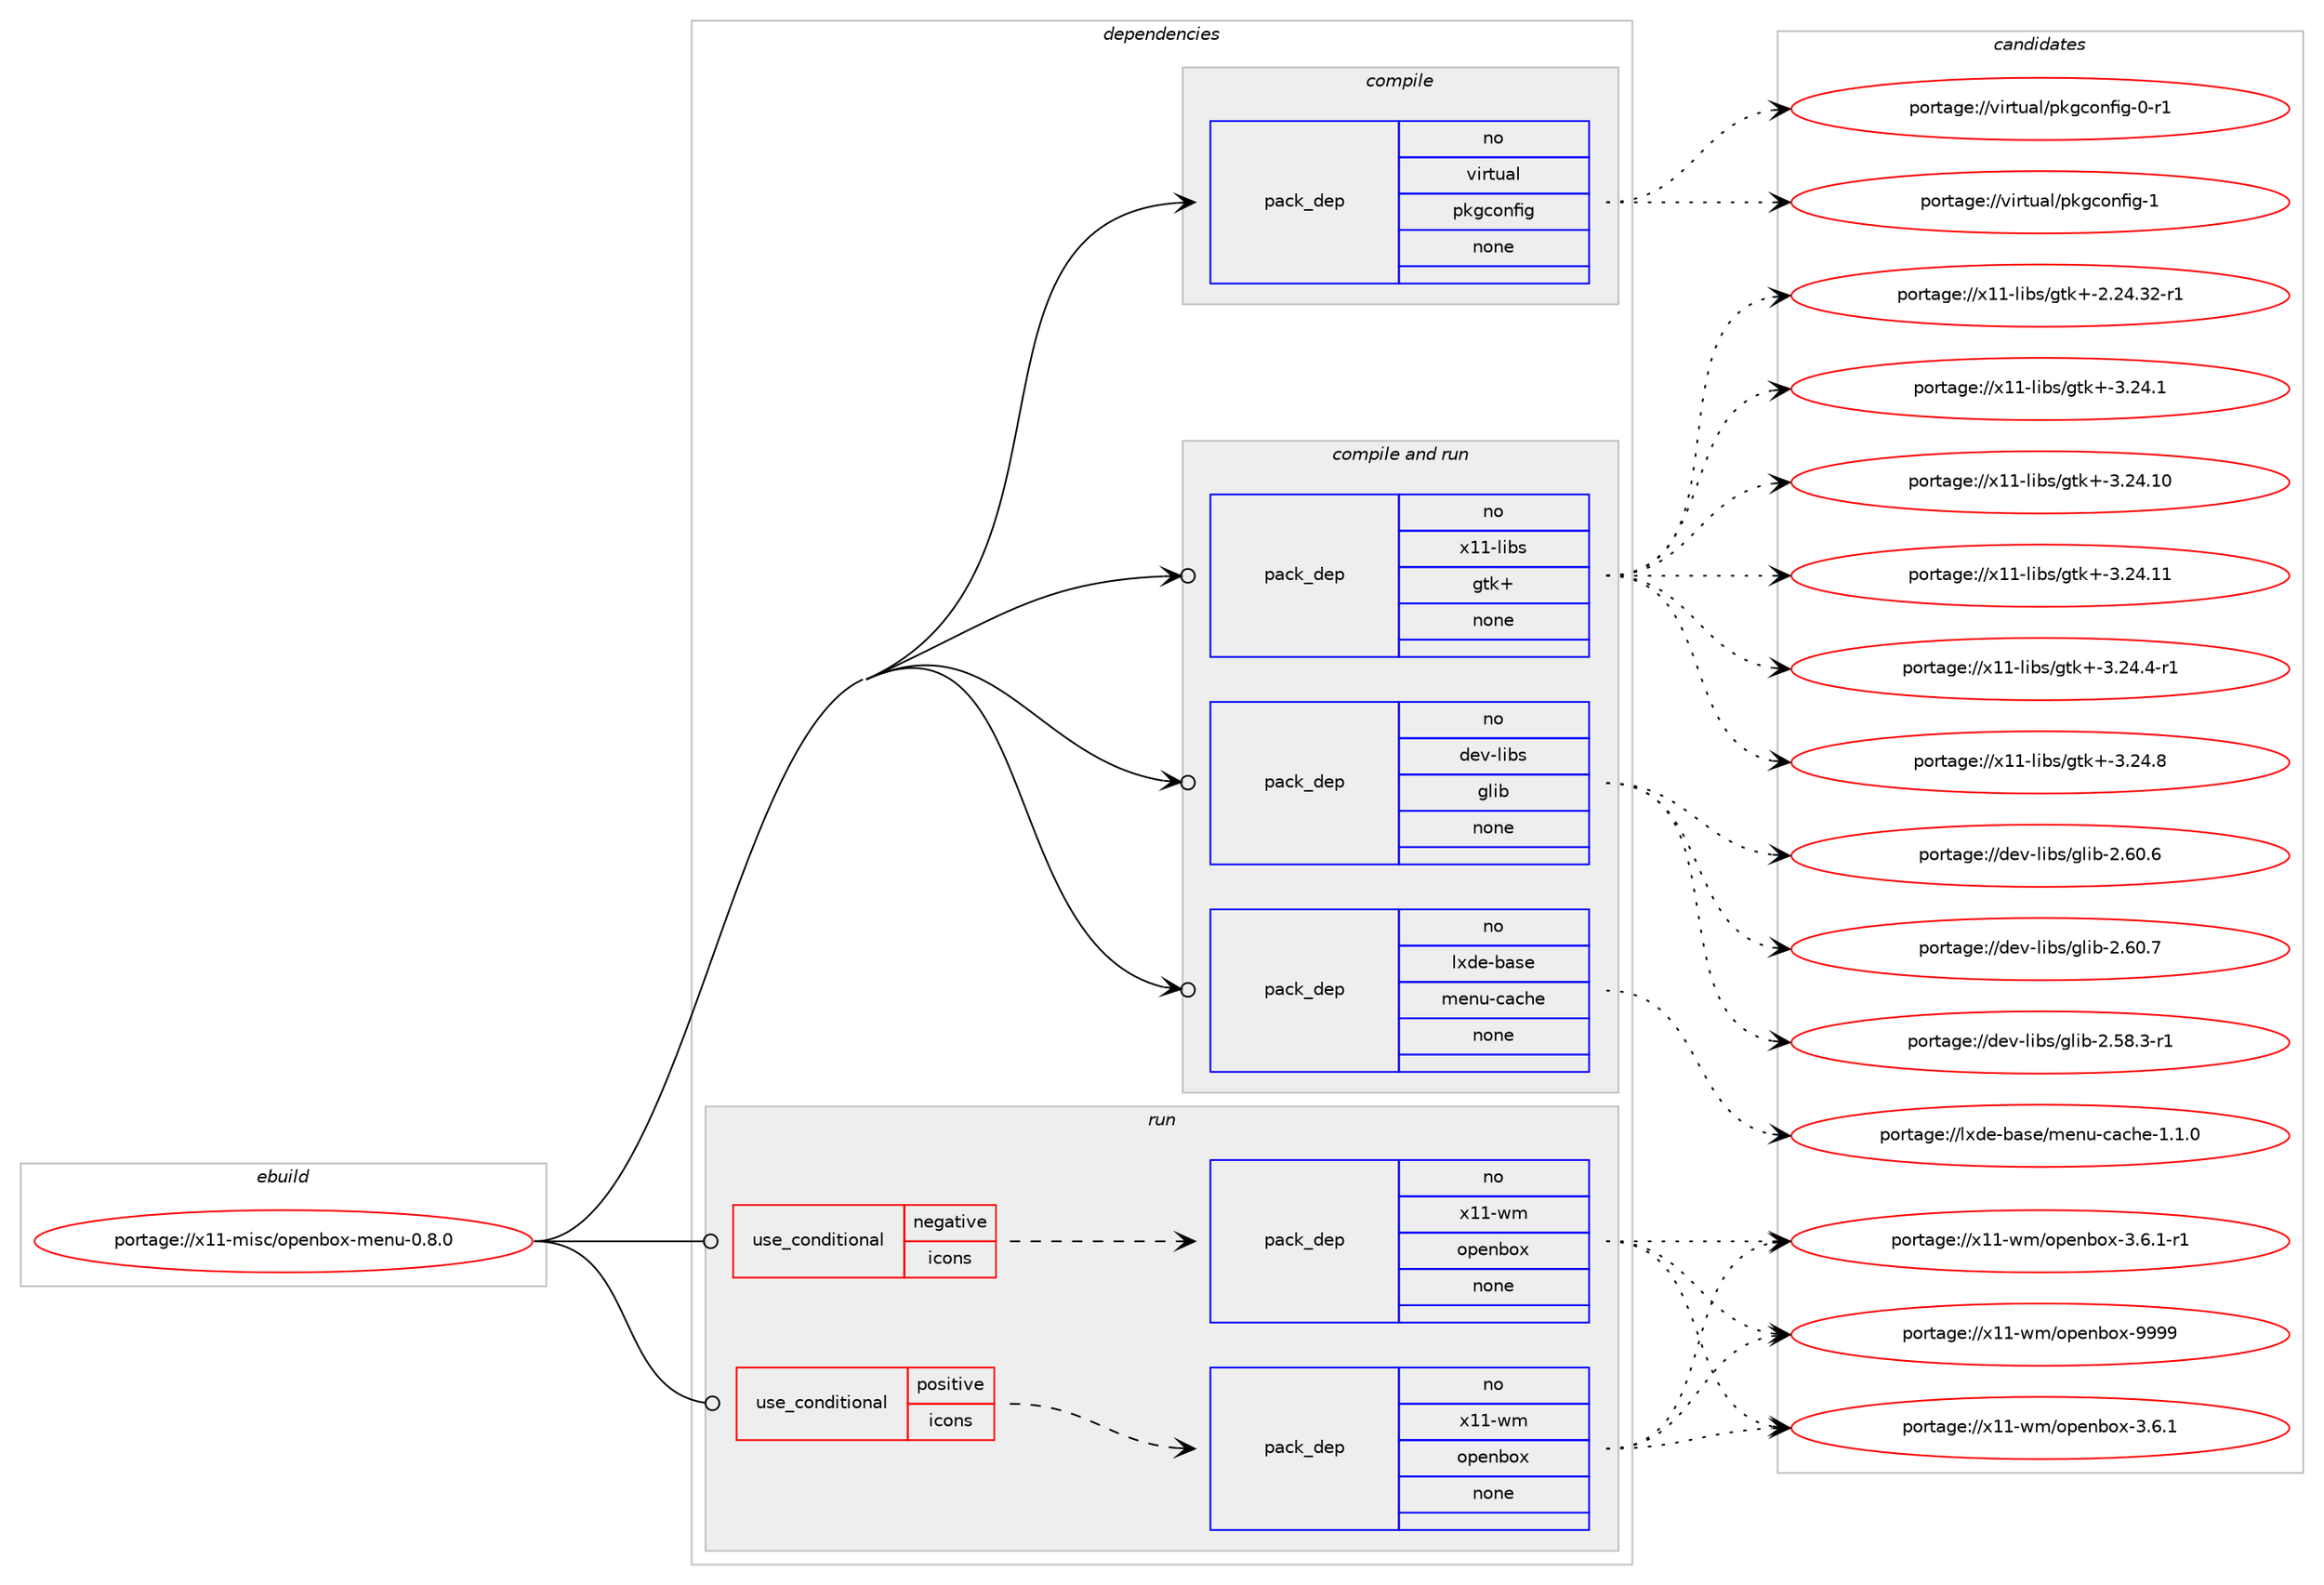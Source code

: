 digraph prolog {

# *************
# Graph options
# *************

newrank=true;
concentrate=true;
compound=true;
graph [rankdir=LR,fontname=Helvetica,fontsize=10,ranksep=1.5];#, ranksep=2.5, nodesep=0.2];
edge  [arrowhead=vee];
node  [fontname=Helvetica,fontsize=10];

# **********
# The ebuild
# **********

subgraph cluster_leftcol {
color=gray;
rank=same;
label=<<i>ebuild</i>>;
id [label="portage://x11-misc/openbox-menu-0.8.0", color=red, width=4, href="../x11-misc/openbox-menu-0.8.0.svg"];
}

# ****************
# The dependencies
# ****************

subgraph cluster_midcol {
color=gray;
label=<<i>dependencies</i>>;
subgraph cluster_compile {
fillcolor="#eeeeee";
style=filled;
label=<<i>compile</i>>;
subgraph pack336684 {
dependency453289 [label=<<TABLE BORDER="0" CELLBORDER="1" CELLSPACING="0" CELLPADDING="4" WIDTH="220"><TR><TD ROWSPAN="6" CELLPADDING="30">pack_dep</TD></TR><TR><TD WIDTH="110">no</TD></TR><TR><TD>virtual</TD></TR><TR><TD>pkgconfig</TD></TR><TR><TD>none</TD></TR><TR><TD></TD></TR></TABLE>>, shape=none, color=blue];
}
id:e -> dependency453289:w [weight=20,style="solid",arrowhead="vee"];
}
subgraph cluster_compileandrun {
fillcolor="#eeeeee";
style=filled;
label=<<i>compile and run</i>>;
subgraph pack336685 {
dependency453290 [label=<<TABLE BORDER="0" CELLBORDER="1" CELLSPACING="0" CELLPADDING="4" WIDTH="220"><TR><TD ROWSPAN="6" CELLPADDING="30">pack_dep</TD></TR><TR><TD WIDTH="110">no</TD></TR><TR><TD>dev-libs</TD></TR><TR><TD>glib</TD></TR><TR><TD>none</TD></TR><TR><TD></TD></TR></TABLE>>, shape=none, color=blue];
}
id:e -> dependency453290:w [weight=20,style="solid",arrowhead="odotvee"];
subgraph pack336686 {
dependency453291 [label=<<TABLE BORDER="0" CELLBORDER="1" CELLSPACING="0" CELLPADDING="4" WIDTH="220"><TR><TD ROWSPAN="6" CELLPADDING="30">pack_dep</TD></TR><TR><TD WIDTH="110">no</TD></TR><TR><TD>lxde-base</TD></TR><TR><TD>menu-cache</TD></TR><TR><TD>none</TD></TR><TR><TD></TD></TR></TABLE>>, shape=none, color=blue];
}
id:e -> dependency453291:w [weight=20,style="solid",arrowhead="odotvee"];
subgraph pack336687 {
dependency453292 [label=<<TABLE BORDER="0" CELLBORDER="1" CELLSPACING="0" CELLPADDING="4" WIDTH="220"><TR><TD ROWSPAN="6" CELLPADDING="30">pack_dep</TD></TR><TR><TD WIDTH="110">no</TD></TR><TR><TD>x11-libs</TD></TR><TR><TD>gtk+</TD></TR><TR><TD>none</TD></TR><TR><TD></TD></TR></TABLE>>, shape=none, color=blue];
}
id:e -> dependency453292:w [weight=20,style="solid",arrowhead="odotvee"];
}
subgraph cluster_run {
fillcolor="#eeeeee";
style=filled;
label=<<i>run</i>>;
subgraph cond108431 {
dependency453293 [label=<<TABLE BORDER="0" CELLBORDER="1" CELLSPACING="0" CELLPADDING="4"><TR><TD ROWSPAN="3" CELLPADDING="10">use_conditional</TD></TR><TR><TD>negative</TD></TR><TR><TD>icons</TD></TR></TABLE>>, shape=none, color=red];
subgraph pack336688 {
dependency453294 [label=<<TABLE BORDER="0" CELLBORDER="1" CELLSPACING="0" CELLPADDING="4" WIDTH="220"><TR><TD ROWSPAN="6" CELLPADDING="30">pack_dep</TD></TR><TR><TD WIDTH="110">no</TD></TR><TR><TD>x11-wm</TD></TR><TR><TD>openbox</TD></TR><TR><TD>none</TD></TR><TR><TD></TD></TR></TABLE>>, shape=none, color=blue];
}
dependency453293:e -> dependency453294:w [weight=20,style="dashed",arrowhead="vee"];
}
id:e -> dependency453293:w [weight=20,style="solid",arrowhead="odot"];
subgraph cond108432 {
dependency453295 [label=<<TABLE BORDER="0" CELLBORDER="1" CELLSPACING="0" CELLPADDING="4"><TR><TD ROWSPAN="3" CELLPADDING="10">use_conditional</TD></TR><TR><TD>positive</TD></TR><TR><TD>icons</TD></TR></TABLE>>, shape=none, color=red];
subgraph pack336689 {
dependency453296 [label=<<TABLE BORDER="0" CELLBORDER="1" CELLSPACING="0" CELLPADDING="4" WIDTH="220"><TR><TD ROWSPAN="6" CELLPADDING="30">pack_dep</TD></TR><TR><TD WIDTH="110">no</TD></TR><TR><TD>x11-wm</TD></TR><TR><TD>openbox</TD></TR><TR><TD>none</TD></TR><TR><TD></TD></TR></TABLE>>, shape=none, color=blue];
}
dependency453295:e -> dependency453296:w [weight=20,style="dashed",arrowhead="vee"];
}
id:e -> dependency453295:w [weight=20,style="solid",arrowhead="odot"];
}
}

# **************
# The candidates
# **************

subgraph cluster_choices {
rank=same;
color=gray;
label=<<i>candidates</i>>;

subgraph choice336684 {
color=black;
nodesep=1;
choiceportage11810511411611797108471121071039911111010210510345484511449 [label="portage://virtual/pkgconfig-0-r1", color=red, width=4,href="../virtual/pkgconfig-0-r1.svg"];
choiceportage1181051141161179710847112107103991111101021051034549 [label="portage://virtual/pkgconfig-1", color=red, width=4,href="../virtual/pkgconfig-1.svg"];
dependency453289:e -> choiceportage11810511411611797108471121071039911111010210510345484511449:w [style=dotted,weight="100"];
dependency453289:e -> choiceportage1181051141161179710847112107103991111101021051034549:w [style=dotted,weight="100"];
}
subgraph choice336685 {
color=black;
nodesep=1;
choiceportage10010111845108105981154710310810598455046535646514511449 [label="portage://dev-libs/glib-2.58.3-r1", color=red, width=4,href="../dev-libs/glib-2.58.3-r1.svg"];
choiceportage1001011184510810598115471031081059845504654484654 [label="portage://dev-libs/glib-2.60.6", color=red, width=4,href="../dev-libs/glib-2.60.6.svg"];
choiceportage1001011184510810598115471031081059845504654484655 [label="portage://dev-libs/glib-2.60.7", color=red, width=4,href="../dev-libs/glib-2.60.7.svg"];
dependency453290:e -> choiceportage10010111845108105981154710310810598455046535646514511449:w [style=dotted,weight="100"];
dependency453290:e -> choiceportage1001011184510810598115471031081059845504654484654:w [style=dotted,weight="100"];
dependency453290:e -> choiceportage1001011184510810598115471031081059845504654484655:w [style=dotted,weight="100"];
}
subgraph choice336686 {
color=black;
nodesep=1;
choiceportage1081201001014598971151014710910111011745999799104101454946494648 [label="portage://lxde-base/menu-cache-1.1.0", color=red, width=4,href="../lxde-base/menu-cache-1.1.0.svg"];
dependency453291:e -> choiceportage1081201001014598971151014710910111011745999799104101454946494648:w [style=dotted,weight="100"];
}
subgraph choice336687 {
color=black;
nodesep=1;
choiceportage12049494510810598115471031161074345504650524651504511449 [label="portage://x11-libs/gtk+-2.24.32-r1", color=red, width=4,href="../x11-libs/gtk+-2.24.32-r1.svg"];
choiceportage12049494510810598115471031161074345514650524649 [label="portage://x11-libs/gtk+-3.24.1", color=red, width=4,href="../x11-libs/gtk+-3.24.1.svg"];
choiceportage1204949451081059811547103116107434551465052464948 [label="portage://x11-libs/gtk+-3.24.10", color=red, width=4,href="../x11-libs/gtk+-3.24.10.svg"];
choiceportage1204949451081059811547103116107434551465052464949 [label="portage://x11-libs/gtk+-3.24.11", color=red, width=4,href="../x11-libs/gtk+-3.24.11.svg"];
choiceportage120494945108105981154710311610743455146505246524511449 [label="portage://x11-libs/gtk+-3.24.4-r1", color=red, width=4,href="../x11-libs/gtk+-3.24.4-r1.svg"];
choiceportage12049494510810598115471031161074345514650524656 [label="portage://x11-libs/gtk+-3.24.8", color=red, width=4,href="../x11-libs/gtk+-3.24.8.svg"];
dependency453292:e -> choiceportage12049494510810598115471031161074345504650524651504511449:w [style=dotted,weight="100"];
dependency453292:e -> choiceportage12049494510810598115471031161074345514650524649:w [style=dotted,weight="100"];
dependency453292:e -> choiceportage1204949451081059811547103116107434551465052464948:w [style=dotted,weight="100"];
dependency453292:e -> choiceportage1204949451081059811547103116107434551465052464949:w [style=dotted,weight="100"];
dependency453292:e -> choiceportage120494945108105981154710311610743455146505246524511449:w [style=dotted,weight="100"];
dependency453292:e -> choiceportage12049494510810598115471031161074345514650524656:w [style=dotted,weight="100"];
}
subgraph choice336688 {
color=black;
nodesep=1;
choiceportage1204949451191094711111210111098111120455146544649 [label="portage://x11-wm/openbox-3.6.1", color=red, width=4,href="../x11-wm/openbox-3.6.1.svg"];
choiceportage12049494511910947111112101110981111204551465446494511449 [label="portage://x11-wm/openbox-3.6.1-r1", color=red, width=4,href="../x11-wm/openbox-3.6.1-r1.svg"];
choiceportage12049494511910947111112101110981111204557575757 [label="portage://x11-wm/openbox-9999", color=red, width=4,href="../x11-wm/openbox-9999.svg"];
dependency453294:e -> choiceportage1204949451191094711111210111098111120455146544649:w [style=dotted,weight="100"];
dependency453294:e -> choiceportage12049494511910947111112101110981111204551465446494511449:w [style=dotted,weight="100"];
dependency453294:e -> choiceportage12049494511910947111112101110981111204557575757:w [style=dotted,weight="100"];
}
subgraph choice336689 {
color=black;
nodesep=1;
choiceportage1204949451191094711111210111098111120455146544649 [label="portage://x11-wm/openbox-3.6.1", color=red, width=4,href="../x11-wm/openbox-3.6.1.svg"];
choiceportage12049494511910947111112101110981111204551465446494511449 [label="portage://x11-wm/openbox-3.6.1-r1", color=red, width=4,href="../x11-wm/openbox-3.6.1-r1.svg"];
choiceportage12049494511910947111112101110981111204557575757 [label="portage://x11-wm/openbox-9999", color=red, width=4,href="../x11-wm/openbox-9999.svg"];
dependency453296:e -> choiceportage1204949451191094711111210111098111120455146544649:w [style=dotted,weight="100"];
dependency453296:e -> choiceportage12049494511910947111112101110981111204551465446494511449:w [style=dotted,weight="100"];
dependency453296:e -> choiceportage12049494511910947111112101110981111204557575757:w [style=dotted,weight="100"];
}
}

}
